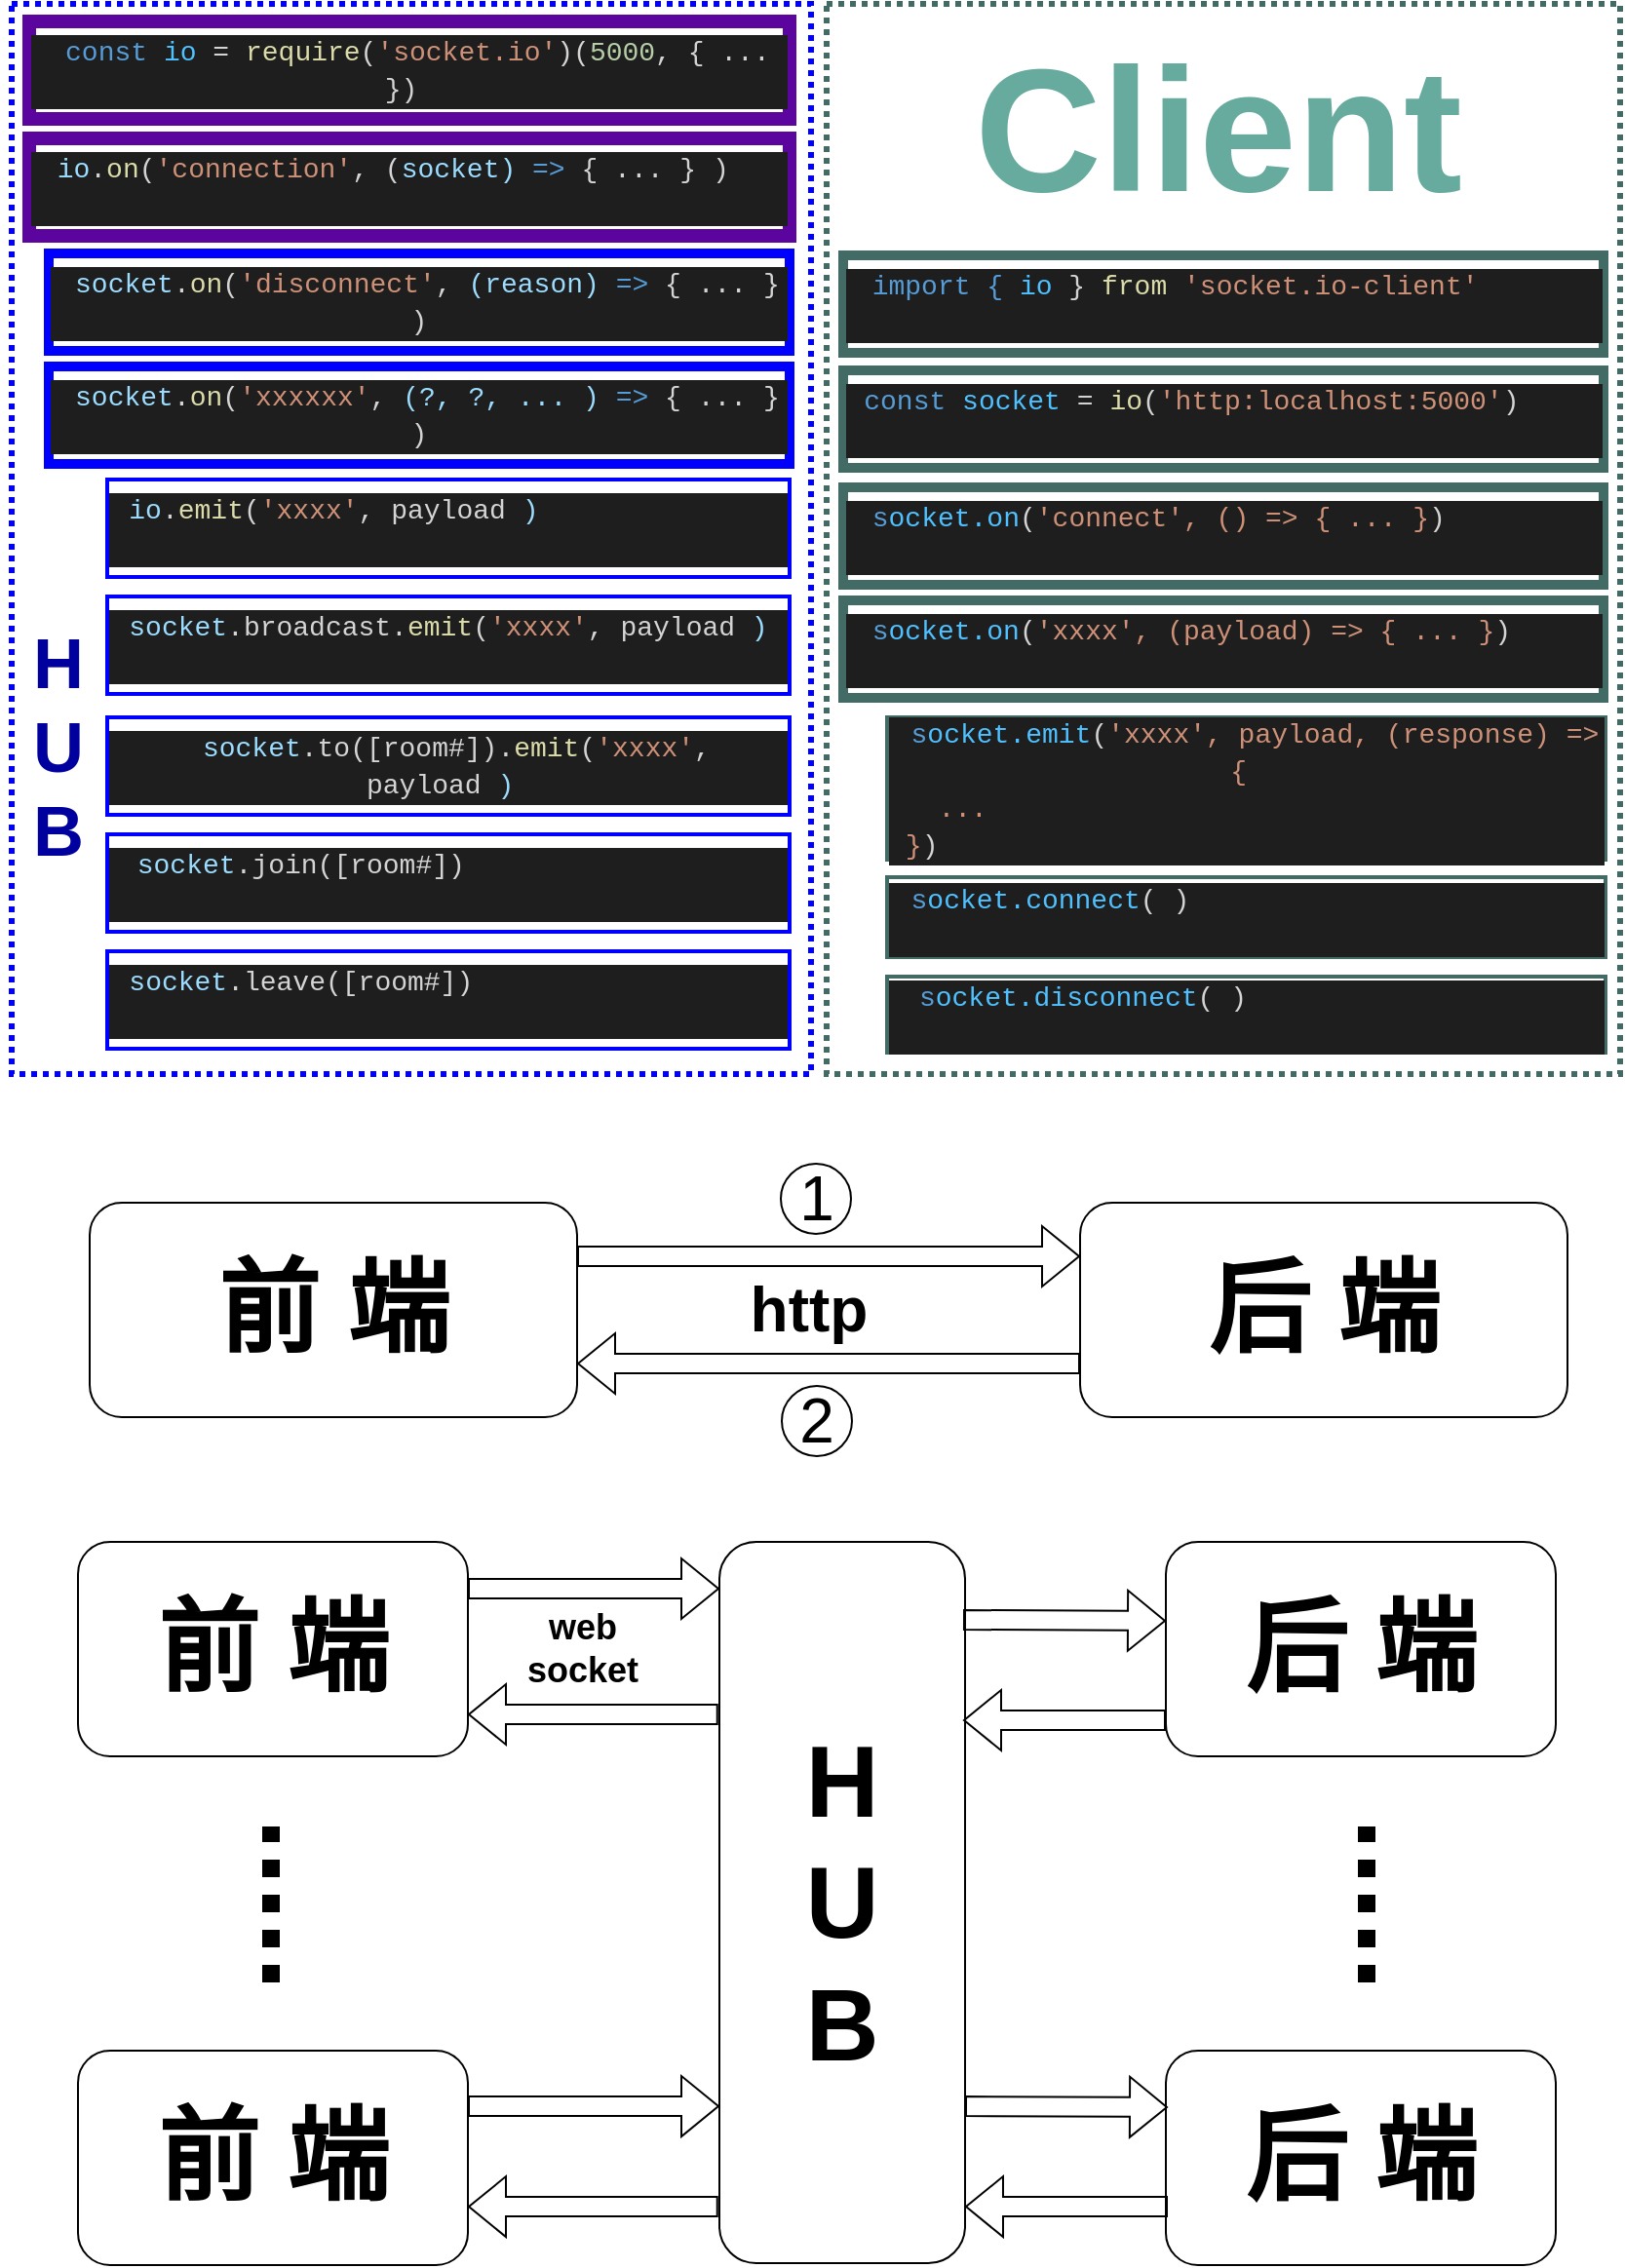 <mxfile version="20.0.0" type="device"><diagram id="DZAvwq7tgLV05vgwndhu" name="Page-1"><mxGraphModel dx="1663" dy="532" grid="1" gridSize="10" guides="1" tooltips="1" connect="1" arrows="1" fold="1" page="1" pageScale="1" pageWidth="827" pageHeight="1169" math="0" shadow="0"><root><mxCell id="0"/><mxCell id="1" parent="0"/><mxCell id="MhItItFXlJgA1WQwhhZ8-1" value="前 端" style="rounded=1;whiteSpace=wrap;html=1;fontSize=52;fontStyle=1" parent="1" vertex="1"><mxGeometry x="41" y="616" width="250" height="110" as="geometry"/></mxCell><mxCell id="MhItItFXlJgA1WQwhhZ8-2" value="后 端" style="rounded=1;whiteSpace=wrap;html=1;fontSize=52;fontStyle=1" parent="1" vertex="1"><mxGeometry x="549" y="616" width="250" height="110" as="geometry"/></mxCell><mxCell id="MhItItFXlJgA1WQwhhZ8-3" value="" style="shape=flexArrow;endArrow=classic;html=1;rounded=0;fontSize=52;exitX=1;exitY=0.25;exitDx=0;exitDy=0;entryX=0;entryY=0.25;entryDx=0;entryDy=0;" parent="1" source="MhItItFXlJgA1WQwhhZ8-1" target="MhItItFXlJgA1WQwhhZ8-2" edge="1"><mxGeometry width="50" height="50" relative="1" as="geometry"><mxPoint x="380" y="656" as="sourcePoint"/><mxPoint x="430" y="606" as="targetPoint"/></mxGeometry></mxCell><mxCell id="MhItItFXlJgA1WQwhhZ8-4" value="" style="shape=flexArrow;endArrow=classic;html=1;rounded=0;fontSize=52;entryX=1;entryY=0.75;entryDx=0;entryDy=0;exitX=0;exitY=0.75;exitDx=0;exitDy=0;" parent="1" source="MhItItFXlJgA1WQwhhZ8-2" target="MhItItFXlJgA1WQwhhZ8-1" edge="1"><mxGeometry width="50" height="50" relative="1" as="geometry"><mxPoint x="450" y="906" as="sourcePoint"/><mxPoint x="500" y="856" as="targetPoint"/></mxGeometry></mxCell><mxCell id="MhItItFXlJgA1WQwhhZ8-5" value="1" style="ellipse;whiteSpace=wrap;html=1;aspect=fixed;fontSize=32;" parent="1" vertex="1"><mxGeometry x="395.5" y="596" width="36" height="36" as="geometry"/></mxCell><mxCell id="MhItItFXlJgA1WQwhhZ8-6" value="2" style="ellipse;whiteSpace=wrap;html=1;aspect=fixed;fontSize=32;" parent="1" vertex="1"><mxGeometry x="396" y="710" width="36" height="36" as="geometry"/></mxCell><mxCell id="MhItItFXlJgA1WQwhhZ8-7" value="前 端" style="rounded=1;whiteSpace=wrap;html=1;fontSize=52;fontStyle=1" parent="1" vertex="1"><mxGeometry x="35" y="790" width="200" height="110" as="geometry"/></mxCell><mxCell id="MhItItFXlJgA1WQwhhZ8-8" value="后 端" style="rounded=1;whiteSpace=wrap;html=1;fontSize=52;fontStyle=1" parent="1" vertex="1"><mxGeometry x="593" y="790" width="200" height="110" as="geometry"/></mxCell><mxCell id="MhItItFXlJgA1WQwhhZ8-13" value="H&lt;br&gt;U&lt;br&gt;B" style="rounded=1;whiteSpace=wrap;html=1;fontSize=52;fontStyle=1" parent="1" vertex="1"><mxGeometry x="364" y="790" width="126" height="370" as="geometry"/></mxCell><mxCell id="MhItItFXlJgA1WQwhhZ8-14" value="" style="endArrow=none;dashed=1;html=1;rounded=0;fontSize=32;dashPattern=1 1;strokeWidth=9;jumpStyle=gap;startArrow=none;startFill=0;" parent="1" edge="1"><mxGeometry width="50" height="50" relative="1" as="geometry"><mxPoint x="134" y="1016" as="sourcePoint"/><mxPoint x="134" y="936" as="targetPoint"/></mxGeometry></mxCell><mxCell id="MhItItFXlJgA1WQwhhZ8-15" value="前 端" style="rounded=1;whiteSpace=wrap;html=1;fontSize=52;fontStyle=1" parent="1" vertex="1"><mxGeometry x="35" y="1051" width="200" height="110" as="geometry"/></mxCell><mxCell id="MhItItFXlJgA1WQwhhZ8-16" value="后 端" style="rounded=1;whiteSpace=wrap;html=1;fontSize=52;fontStyle=1" parent="1" vertex="1"><mxGeometry x="593" y="1051" width="200" height="110" as="geometry"/></mxCell><mxCell id="MhItItFXlJgA1WQwhhZ8-17" value="" style="endArrow=none;dashed=1;html=1;rounded=0;fontSize=32;dashPattern=1 1;strokeWidth=9;jumpStyle=gap;startArrow=none;startFill=0;" parent="1" edge="1"><mxGeometry width="50" height="50" relative="1" as="geometry"><mxPoint x="696" y="1016" as="sourcePoint"/><mxPoint x="696" y="936" as="targetPoint"/></mxGeometry></mxCell><mxCell id="MhItItFXlJgA1WQwhhZ8-19" value="" style="shape=flexArrow;endArrow=classic;html=1;rounded=0;fontSize=52;exitX=1;exitY=0.5;exitDx=0;exitDy=0;" parent="1" edge="1"><mxGeometry width="50" height="50" relative="1" as="geometry"><mxPoint x="235" y="814" as="sourcePoint"/><mxPoint x="364" y="814" as="targetPoint"/></mxGeometry></mxCell><mxCell id="MhItItFXlJgA1WQwhhZ8-20" value="" style="shape=flexArrow;endArrow=classic;html=1;rounded=0;fontSize=52;entryX=1;entryY=0.75;entryDx=0;entryDy=0;exitX=-0.005;exitY=0.223;exitDx=0;exitDy=0;exitPerimeter=0;" parent="1" edge="1"><mxGeometry width="50" height="50" relative="1" as="geometry"><mxPoint x="363.37" y="878.51" as="sourcePoint"/><mxPoint x="235" y="878.5" as="targetPoint"/></mxGeometry></mxCell><mxCell id="MhItItFXlJgA1WQwhhZ8-21" value="" style="shape=flexArrow;endArrow=classic;html=1;rounded=0;fontSize=52;exitX=1;exitY=0.5;exitDx=0;exitDy=0;" parent="1" edge="1"><mxGeometry width="50" height="50" relative="1" as="geometry"><mxPoint x="235" y="1079.54" as="sourcePoint"/><mxPoint x="364" y="1079.54" as="targetPoint"/></mxGeometry></mxCell><mxCell id="MhItItFXlJgA1WQwhhZ8-22" value="" style="shape=flexArrow;endArrow=classic;html=1;rounded=0;fontSize=52;entryX=1;entryY=0.75;entryDx=0;entryDy=0;exitX=-0.005;exitY=0.223;exitDx=0;exitDy=0;exitPerimeter=0;" parent="1" edge="1"><mxGeometry width="50" height="50" relative="1" as="geometry"><mxPoint x="363.37" y="1131.05" as="sourcePoint"/><mxPoint x="235" y="1131.04" as="targetPoint"/></mxGeometry></mxCell><mxCell id="MhItItFXlJgA1WQwhhZ8-23" value="" style="shape=flexArrow;endArrow=classic;html=1;rounded=0;fontSize=52;exitX=1;exitY=0.5;exitDx=0;exitDy=0;" parent="1" edge="1"><mxGeometry width="50" height="50" relative="1" as="geometry"><mxPoint x="490" y="1079.54" as="sourcePoint"/><mxPoint x="594" y="1080" as="targetPoint"/></mxGeometry></mxCell><mxCell id="MhItItFXlJgA1WQwhhZ8-24" value="" style="shape=flexArrow;endArrow=classic;html=1;rounded=0;fontSize=52;entryX=1;entryY=0.75;entryDx=0;entryDy=0;" parent="1" edge="1"><mxGeometry width="50" height="50" relative="1" as="geometry"><mxPoint x="594" y="1131" as="sourcePoint"/><mxPoint x="490" y="1131.04" as="targetPoint"/></mxGeometry></mxCell><mxCell id="MhItItFXlJgA1WQwhhZ8-25" value="" style="shape=flexArrow;endArrow=classic;html=1;rounded=0;fontSize=52;exitX=1;exitY=0.5;exitDx=0;exitDy=0;" parent="1" edge="1"><mxGeometry width="50" height="50" relative="1" as="geometry"><mxPoint x="489" y="830" as="sourcePoint"/><mxPoint x="593" y="830.46" as="targetPoint"/></mxGeometry></mxCell><mxCell id="MhItItFXlJgA1WQwhhZ8-26" value="" style="shape=flexArrow;endArrow=classic;html=1;rounded=0;fontSize=52;entryX=1;entryY=0.75;entryDx=0;entryDy=0;" parent="1" edge="1"><mxGeometry width="50" height="50" relative="1" as="geometry"><mxPoint x="593" y="881.46" as="sourcePoint"/><mxPoint x="489" y="881.5" as="targetPoint"/></mxGeometry></mxCell><mxCell id="MhItItFXlJgA1WQwhhZ8-27" value="http" style="text;html=1;strokeColor=none;fillColor=none;align=center;verticalAlign=middle;whiteSpace=wrap;rounded=0;fontSize=32;fontStyle=1" parent="1" vertex="1"><mxGeometry x="380" y="656" width="60" height="30" as="geometry"/></mxCell><mxCell id="MhItItFXlJgA1WQwhhZ8-28" value="web&lt;br style=&quot;font-size: 18px;&quot;&gt;socket" style="text;html=1;strokeColor=none;fillColor=none;align=center;verticalAlign=middle;whiteSpace=wrap;rounded=0;fontSize=18;fontStyle=1" parent="1" vertex="1"><mxGeometry x="264" y="830" width="60" height="30" as="geometry"/></mxCell><mxCell id="4JAAKcDGN-CdFufi-vtg-1" value="" style="rounded=0;whiteSpace=wrap;html=1;hachureGap=4;strokeColor=#0000FF;strokeWidth=3;dashed=1;dashPattern=1 1;" parent="1" vertex="1"><mxGeometry x="1" y="1" width="410" height="549" as="geometry"/></mxCell><mxCell id="4JAAKcDGN-CdFufi-vtg-2" value="" style="rounded=0;whiteSpace=wrap;html=1;hachureGap=4;strokeColor=#416B64;dashed=1;dashPattern=1 1;strokeWidth=3;" parent="1" vertex="1"><mxGeometry x="419" y="1" width="407" height="549" as="geometry"/></mxCell><mxCell id="4JAAKcDGN-CdFufi-vtg-3" value="&lt;div style=&quot;color: rgb(212, 212, 212); background-color: rgb(30, 30, 30); font-family: Consolas, &amp;quot;Courier New&amp;quot;, monospace; font-size: 14px; line-height: 19px;&quot;&gt;&lt;span style=&quot;color: #9cdcfe;&quot;&gt;&amp;nbsp;io&lt;/span&gt;.&lt;span style=&quot;color: #dcdcaa;&quot;&gt;on&lt;/span&gt;(&lt;span style=&quot;color: #ce9178;&quot;&gt;'connection'&lt;/span&gt;, (&lt;span style=&quot;color: #9cdcfe;&quot;&gt;socket)&lt;/span&gt; &lt;span style=&quot;color: #569cd6;&quot;&gt;=&amp;gt;&lt;/span&gt; { ... } )&amp;nbsp; &amp;nbsp; &amp;nbsp;&amp;nbsp;&lt;/div&gt;" style="rounded=0;whiteSpace=wrap;html=1;hachureGap=4;strokeColor=#5C059E;strokeWidth=7;" parent="1" vertex="1"><mxGeometry x="10" y="70" width="390" height="50" as="geometry"/></mxCell><mxCell id="4JAAKcDGN-CdFufi-vtg-4" value="&lt;div style=&quot;color: rgb(212, 212, 212); background-color: rgb(30, 30, 30); font-family: Consolas, &amp;quot;Courier New&amp;quot;, monospace; font-size: 14px; line-height: 19px;&quot;&gt;&lt;div style=&quot;line-height: 19px;&quot;&gt;&lt;span style=&quot;color: #569cd6;&quot;&gt;&amp;nbsp;const&lt;/span&gt; &lt;span style=&quot;color: #4fc1ff;&quot;&gt;io&lt;/span&gt; = &lt;span style=&quot;color: #dcdcaa;&quot;&gt;require&lt;/span&gt;(&lt;span style=&quot;color: #ce9178;&quot;&gt;'socket.io'&lt;/span&gt;)(&lt;span style=&quot;color: #b5cea8;&quot;&gt;5000&lt;/span&gt;, { ... })&amp;nbsp;&lt;/div&gt;&lt;/div&gt;" style="rounded=0;whiteSpace=wrap;html=1;hachureGap=4;strokeWidth=7;strokeColor=#5C059E;" parent="1" vertex="1"><mxGeometry x="10" y="10" width="390" height="50" as="geometry"/></mxCell><mxCell id="4JAAKcDGN-CdFufi-vtg-5" value="&lt;div style=&quot;background-color: rgb(30, 30, 30); font-family: Consolas, &amp;quot;Courier New&amp;quot;, monospace; font-size: 14px; line-height: 19px;&quot;&gt;&lt;span style=&quot;color: rgb(212, 212, 212);&quot;&gt;&lt;span style=&quot;color: #9cdcfe;&quot;&gt;&amp;nbsp;socket&lt;/span&gt;.&lt;span style=&quot;color: #dcdcaa;&quot;&gt;on&lt;/span&gt;(&lt;span style=&quot;color: #ce9178;&quot;&gt;'xxxxxx'&lt;/span&gt;, &lt;/span&gt;&lt;font color=&quot;#9cdcfe&quot;&gt;(?, ?, ... )&lt;/font&gt;&lt;font color=&quot;#d4d4d4&quot;&gt;&amp;nbsp;&lt;/font&gt;&lt;span style=&quot;color: rgb(86, 156, 214);&quot;&gt;=&amp;gt;&lt;/span&gt;&lt;font color=&quot;#d4d4d4&quot;&gt; { ... } )&lt;/font&gt;&lt;/div&gt;" style="rounded=0;whiteSpace=wrap;html=1;hachureGap=4;strokeColor=#0000FF;strokeWidth=5;" parent="1" vertex="1"><mxGeometry x="20" y="187" width="380" height="50" as="geometry"/></mxCell><mxCell id="4JAAKcDGN-CdFufi-vtg-6" value="&lt;div style=&quot;background-color: rgb(30, 30, 30); font-family: Consolas, &amp;quot;Courier New&amp;quot;, monospace; font-size: 14px; line-height: 19px;&quot;&gt;&lt;span style=&quot;color: rgb(212, 212, 212);&quot;&gt;&lt;span style=&quot;color: #9cdcfe;&quot;&gt;&amp;nbsp;socket&lt;/span&gt;.&lt;span style=&quot;color: #dcdcaa;&quot;&gt;on&lt;/span&gt;(&lt;span style=&quot;color: #ce9178;&quot;&gt;'disconnect'&lt;/span&gt;, &lt;/span&gt;&lt;font color=&quot;#9cdcfe&quot;&gt;(reason)&lt;/font&gt;&lt;font color=&quot;#d4d4d4&quot;&gt;&amp;nbsp;&lt;/font&gt;&lt;span style=&quot;color: rgb(86, 156, 214);&quot;&gt;=&amp;gt;&lt;/span&gt;&lt;font color=&quot;#d4d4d4&quot;&gt; { ... } )&lt;/font&gt;&lt;/div&gt;" style="rounded=0;whiteSpace=wrap;html=1;hachureGap=4;strokeColor=#0000FF;strokeWidth=5;" parent="1" vertex="1"><mxGeometry x="20" y="129" width="380" height="50" as="geometry"/></mxCell><mxCell id="4JAAKcDGN-CdFufi-vtg-7" value="&lt;div style=&quot;background-color: rgb(30, 30, 30); font-family: Consolas, &amp;quot;Courier New&amp;quot;, monospace; font-size: 14px; line-height: 19px;&quot;&gt;&lt;span style=&quot;color: rgb(212, 212, 212);&quot;&gt;&lt;span style=&quot;color: #9cdcfe;&quot;&gt;&amp;nbsp;io&lt;/span&gt;.&lt;/span&gt;&lt;font color=&quot;#dcdcaa&quot;&gt;emit&lt;/font&gt;&lt;font color=&quot;#d4d4d4&quot;&gt;(&lt;/font&gt;&lt;span style=&quot;color: rgb(206, 145, 120);&quot;&gt;'xxxx'&lt;/span&gt;&lt;font color=&quot;#d4d4d4&quot;&gt;, payload&lt;/font&gt;&lt;font color=&quot;#9cdcfe&quot;&gt;&amp;nbsp;)&lt;/font&gt;&lt;font color=&quot;#d4d4d4&quot;&gt;&amp;nbsp; &amp;nbsp; &amp;nbsp; &amp;nbsp; &amp;nbsp; &amp;nbsp; &amp;nbsp; &amp;nbsp; &amp;nbsp;&lt;/font&gt;&lt;/div&gt;" style="rounded=0;whiteSpace=wrap;html=1;hachureGap=4;strokeColor=#0000FF;strokeWidth=2;" parent="1" vertex="1"><mxGeometry x="50" y="245" width="350" height="50" as="geometry"/></mxCell><mxCell id="4JAAKcDGN-CdFufi-vtg-8" value="&lt;div style=&quot;background-color: rgb(30, 30, 30); font-family: Consolas, &amp;quot;Courier New&amp;quot;, monospace; font-size: 14px; line-height: 19px;&quot;&gt;&lt;span style=&quot;color: rgb(212, 212, 212);&quot;&gt;&lt;span style=&quot;color: #9cdcfe;&quot;&gt;&amp;nbsp;socket&lt;/span&gt;.broadcast.&lt;/span&gt;&lt;font color=&quot;#dcdcaa&quot;&gt;emit&lt;/font&gt;&lt;font color=&quot;#d4d4d4&quot;&gt;(&lt;/font&gt;&lt;span style=&quot;color: rgb(206, 145, 120);&quot;&gt;'xxxx'&lt;/span&gt;&lt;font color=&quot;#d4d4d4&quot;&gt;, payload&lt;/font&gt;&lt;font color=&quot;#9cdcfe&quot;&gt;&amp;nbsp;)&lt;/font&gt;&lt;font color=&quot;#d4d4d4&quot;&gt;&amp;nbsp; &amp;nbsp;&lt;/font&gt;&lt;/div&gt;" style="rounded=0;whiteSpace=wrap;html=1;hachureGap=4;strokeColor=#0000FF;strokeWidth=2;" parent="1" vertex="1"><mxGeometry x="50" y="305" width="350" height="50" as="geometry"/></mxCell><mxCell id="4JAAKcDGN-CdFufi-vtg-9" value="&lt;div style=&quot;background-color: rgb(30, 30, 30); font-family: Consolas, &amp;quot;Courier New&amp;quot;, monospace; font-size: 14px; line-height: 19px;&quot;&gt;&lt;span style=&quot;color: rgb(212, 212, 212);&quot;&gt;&lt;span style=&quot;color: #9cdcfe;&quot;&gt;&amp;nbsp;socket&lt;/span&gt;.to([room#]).&lt;/span&gt;&lt;font color=&quot;#dcdcaa&quot;&gt;emit&lt;/font&gt;&lt;font color=&quot;#d4d4d4&quot;&gt;(&lt;/font&gt;&lt;span style=&quot;color: rgb(206, 145, 120);&quot;&gt;'xxxx'&lt;/span&gt;&lt;font color=&quot;#d4d4d4&quot;&gt;, payload&lt;/font&gt;&lt;font color=&quot;#9cdcfe&quot;&gt;&amp;nbsp;)&lt;/font&gt;&lt;font color=&quot;#d4d4d4&quot;&gt;&amp;nbsp;&lt;/font&gt;&lt;/div&gt;" style="rounded=0;whiteSpace=wrap;html=1;hachureGap=4;strokeColor=#0000FF;strokeWidth=2;" parent="1" vertex="1"><mxGeometry x="50" y="367" width="350" height="50" as="geometry"/></mxCell><mxCell id="4JAAKcDGN-CdFufi-vtg-10" value="&lt;div style=&quot;background-color: rgb(30, 30, 30); font-family: Consolas, &amp;quot;Courier New&amp;quot;, monospace; font-size: 14px; line-height: 19px;&quot;&gt;&lt;span style=&quot;color: rgb(212, 212, 212);&quot;&gt;&lt;span style=&quot;color: #9cdcfe;&quot;&gt;&amp;nbsp;socket&lt;/span&gt;.join([room#])&amp;nbsp; &amp;nbsp; &amp;nbsp; &amp;nbsp; &amp;nbsp; &amp;nbsp; &amp;nbsp; &amp;nbsp; &amp;nbsp; &amp;nbsp; &amp;nbsp;&amp;nbsp;&lt;/span&gt;&lt;/div&gt;" style="rounded=0;whiteSpace=wrap;html=1;hachureGap=4;strokeColor=#0000FF;strokeWidth=2;" parent="1" vertex="1"><mxGeometry x="50" y="427" width="350" height="50" as="geometry"/></mxCell><mxCell id="4JAAKcDGN-CdFufi-vtg-11" value="&lt;div style=&quot;background-color: rgb(30, 30, 30); font-family: Consolas, &amp;quot;Courier New&amp;quot;, monospace; font-size: 14px; line-height: 19px;&quot;&gt;&lt;span style=&quot;color: rgb(212, 212, 212);&quot;&gt;&lt;span style=&quot;color: #9cdcfe;&quot;&gt;&amp;nbsp;socket&lt;/span&gt;.leave([room#])&amp;nbsp; &amp;nbsp; &amp;nbsp; &amp;nbsp; &amp;nbsp; &amp;nbsp; &amp;nbsp; &amp;nbsp; &amp;nbsp; &amp;nbsp; &amp;nbsp;&amp;nbsp;&lt;/span&gt;&lt;/div&gt;" style="rounded=0;whiteSpace=wrap;html=1;hachureGap=4;strokeColor=#0000FF;strokeWidth=2;" parent="1" vertex="1"><mxGeometry x="50" y="487" width="350" height="50" as="geometry"/></mxCell><mxCell id="4JAAKcDGN-CdFufi-vtg-12" value="&lt;div style=&quot;background-color: rgb(30, 30, 30); font-family: Consolas, &amp;quot;Courier New&amp;quot;, monospace; font-size: 14px; line-height: 19px;&quot;&gt;&lt;div style=&quot;line-height: 19px;&quot;&gt;&lt;span style=&quot;color: rgb(86, 156, 214);&quot;&gt;&amp;nbsp;import {&lt;/span&gt;&lt;font color=&quot;#d4d4d4&quot;&gt;&amp;nbsp;&lt;/font&gt;&lt;span style=&quot;color: rgb(79, 193, 255);&quot;&gt;io&lt;/span&gt;&lt;font color=&quot;#d4d4d4&quot;&gt;&amp;nbsp;}&lt;/font&gt;&lt;font color=&quot;#dcdcaa&quot;&gt;&amp;nbsp;from&amp;nbsp;&lt;/font&gt;&lt;span style=&quot;color: rgb(206, 145, 120);&quot;&gt;'socket.io-client'&lt;/span&gt;&lt;font color=&quot;#d4d4d4&quot;&gt;&amp;nbsp; &amp;nbsp; &amp;nbsp; &amp;nbsp; &amp;nbsp;&amp;nbsp;&lt;/font&gt;&lt;/div&gt;&lt;/div&gt;" style="rounded=0;whiteSpace=wrap;html=1;hachureGap=4;strokeWidth=5;strokeColor=#416B64;" parent="1" vertex="1"><mxGeometry x="427.5" y="130" width="390" height="50" as="geometry"/></mxCell><mxCell id="4JAAKcDGN-CdFufi-vtg-13" value="&lt;div style=&quot;background-color: rgb(30, 30, 30); font-family: Consolas, &amp;quot;Courier New&amp;quot;, monospace; font-size: 14px; line-height: 19px;&quot;&gt;&lt;div style=&quot;line-height: 19px;&quot;&gt;&lt;span style=&quot;color: rgb(86, 156, 214);&quot;&gt;&amp;nbsp;const&lt;/span&gt;&lt;font color=&quot;#d4d4d4&quot;&gt;&amp;nbsp;&lt;/font&gt;&lt;font color=&quot;#4fc1ff&quot;&gt;socket&lt;/font&gt;&lt;font color=&quot;#d4d4d4&quot;&gt;&amp;nbsp;= &lt;/font&gt;&lt;font color=&quot;#dcdcaa&quot;&gt;io&lt;/font&gt;&lt;font color=&quot;#d4d4d4&quot;&gt;(&lt;/font&gt;&lt;span style=&quot;color: rgb(206, 145, 120);&quot;&gt;'http:localhost:5000'&lt;/span&gt;&lt;font color=&quot;#d4d4d4&quot;&gt;)&amp;nbsp; &amp;nbsp; &amp;nbsp; &amp;nbsp;&lt;/font&gt;&lt;/div&gt;&lt;/div&gt;" style="rounded=0;whiteSpace=wrap;html=1;hachureGap=4;strokeWidth=5;strokeColor=#416B64;" parent="1" vertex="1"><mxGeometry x="427.5" y="189" width="390" height="50" as="geometry"/></mxCell><mxCell id="4JAAKcDGN-CdFufi-vtg-14" value="&lt;div style=&quot;background-color: rgb(30, 30, 30); font-family: Consolas, &amp;quot;Courier New&amp;quot;, monospace; font-size: 14px; line-height: 19px;&quot;&gt;&lt;div style=&quot;line-height: 19px;&quot;&gt;&lt;span style=&quot;color: rgb(86, 156, 214);&quot;&gt;&amp;nbsp;s&lt;/span&gt;&lt;font color=&quot;#4fc1ff&quot;&gt;ocket.on&lt;/font&gt;&lt;font color=&quot;#d4d4d4&quot;&gt;(&lt;/font&gt;&lt;span style=&quot;color: rgb(206, 145, 120);&quot;&gt;'connect', () =&amp;gt; { ... }&lt;/span&gt;&lt;font color=&quot;#d4d4d4&quot;&gt;)&amp;nbsp; &amp;nbsp; &amp;nbsp; &amp;nbsp; &amp;nbsp; &amp;nbsp;&amp;nbsp;&lt;/font&gt;&lt;/div&gt;&lt;/div&gt;" style="rounded=0;whiteSpace=wrap;html=1;hachureGap=4;strokeWidth=5;strokeColor=#416B64;" parent="1" vertex="1"><mxGeometry x="427.5" y="249" width="390" height="50" as="geometry"/></mxCell><mxCell id="4JAAKcDGN-CdFufi-vtg-15" value="&lt;div style=&quot;background-color: rgb(30, 30, 30); font-family: Consolas, &amp;quot;Courier New&amp;quot;, monospace; font-size: 14px; line-height: 19px;&quot;&gt;&lt;div style=&quot;line-height: 19px;&quot;&gt;&lt;span style=&quot;color: rgb(86, 156, 214);&quot;&gt;&amp;nbsp;s&lt;/span&gt;&lt;font color=&quot;#4fc1ff&quot;&gt;ocket.on&lt;/font&gt;&lt;font color=&quot;#d4d4d4&quot;&gt;(&lt;/font&gt;&lt;span style=&quot;color: rgb(206, 145, 120);&quot;&gt;'xxxx', (payload) =&amp;gt; { ... }&lt;/span&gt;&lt;font color=&quot;#d4d4d4&quot;&gt;)&amp;nbsp; &amp;nbsp; &amp;nbsp; &amp;nbsp;&amp;nbsp;&lt;/font&gt;&lt;/div&gt;&lt;/div&gt;" style="rounded=0;whiteSpace=wrap;html=1;hachureGap=4;strokeWidth=5;strokeColor=#416B64;" parent="1" vertex="1"><mxGeometry x="427.5" y="307" width="390" height="50" as="geometry"/></mxCell><mxCell id="4JAAKcDGN-CdFufi-vtg-16" value="&lt;div style=&quot;background-color: rgb(30, 30, 30); font-family: Consolas, &amp;quot;Courier New&amp;quot;, monospace; font-size: 14px; line-height: 19px;&quot;&gt;&lt;div style=&quot;line-height: 19px;&quot;&gt;&lt;span style=&quot;color: rgb(86, 156, 214);&quot;&gt;&amp;nbsp;s&lt;/span&gt;&lt;font color=&quot;#4fc1ff&quot;&gt;ocket.emit&lt;/font&gt;&lt;font color=&quot;#d4d4d4&quot;&gt;(&lt;/font&gt;&lt;span style=&quot;color: rgb(206, 145, 120);&quot;&gt;'xxxx', payload, (response) =&amp;gt; {&amp;nbsp;&lt;/span&gt;&lt;/div&gt;&lt;div style=&quot;text-align: left; line-height: 19px;&quot;&gt;&lt;span style=&quot;color: rgb(206, 145, 120);&quot;&gt;&amp;nbsp; &amp;nbsp;...&lt;/span&gt;&lt;/div&gt;&lt;div style=&quot;text-align: left; line-height: 19px;&quot;&gt;&lt;span style=&quot;text-align: center; color: rgb(206, 145, 120);&quot;&gt;&amp;nbsp;}&lt;/span&gt;&lt;font style=&quot;text-align: center;&quot; color=&quot;#d4d4d4&quot;&gt;)&amp;nbsp; &amp;nbsp; &amp;nbsp; &amp;nbsp;&amp;nbsp;&lt;/font&gt;&lt;/div&gt;&lt;/div&gt;" style="rounded=0;whiteSpace=wrap;html=1;hachureGap=4;strokeWidth=2;strokeColor=#416B64;" parent="1" vertex="1"><mxGeometry x="450" y="367" width="368.5" height="73" as="geometry"/></mxCell><mxCell id="SevG6uuF6qKvzBel6EQJ-1" value="&lt;div style=&quot;background-color: rgb(30, 30, 30); font-family: Consolas, &amp;quot;Courier New&amp;quot;, monospace; font-size: 14px; line-height: 19px;&quot;&gt;&lt;div style=&quot;line-height: 19px;&quot;&gt;&lt;span style=&quot;color: rgb(86, 156, 214);&quot;&gt;&amp;nbsp;s&lt;/span&gt;&lt;font color=&quot;#4fc1ff&quot;&gt;ocket.connect&lt;/font&gt;&lt;font color=&quot;#d4d4d4&quot;&gt;(&lt;/font&gt;&lt;font color=&quot;#ce9178&quot;&gt;&amp;nbsp;&lt;/font&gt;&lt;font color=&quot;#d4d4d4&quot;&gt;)&amp;nbsp; &amp;nbsp; &amp;nbsp; &amp;nbsp; &amp;nbsp; &amp;nbsp; &amp;nbsp; &amp;nbsp; &amp;nbsp; &amp;nbsp; &amp;nbsp; &amp;nbsp; &amp;nbsp; &amp;nbsp;&amp;nbsp;&lt;/font&gt;&lt;/div&gt;&lt;/div&gt;" style="rounded=0;whiteSpace=wrap;html=1;hachureGap=4;strokeWidth=2;strokeColor=#416B64;" vertex="1" parent="1"><mxGeometry x="450" y="449" width="368.5" height="41" as="geometry"/></mxCell><mxCell id="SevG6uuF6qKvzBel6EQJ-2" value="&lt;div style=&quot;background-color: rgb(30, 30, 30); font-family: Consolas, &amp;quot;Courier New&amp;quot;, monospace; font-size: 14px; line-height: 19px;&quot;&gt;&lt;div style=&quot;line-height: 19px;&quot;&gt;&lt;span style=&quot;color: rgb(86, 156, 214);&quot;&gt;&amp;nbsp;s&lt;/span&gt;&lt;font color=&quot;#4fc1ff&quot;&gt;ocket.disconnect&lt;/font&gt;&lt;font color=&quot;#d4d4d4&quot;&gt;(&lt;/font&gt;&lt;font color=&quot;#ce9178&quot;&gt;&amp;nbsp;&lt;/font&gt;&lt;font color=&quot;#d4d4d4&quot;&gt;)&amp;nbsp; &amp;nbsp; &amp;nbsp; &amp;nbsp; &amp;nbsp; &amp;nbsp; &amp;nbsp; &amp;nbsp; &amp;nbsp; &amp;nbsp; &amp;nbsp; &amp;nbsp; &amp;nbsp;&lt;/font&gt;&lt;/div&gt;&lt;/div&gt;" style="rounded=0;whiteSpace=wrap;html=1;hachureGap=4;strokeWidth=2;strokeColor=#416B64;" vertex="1" parent="1"><mxGeometry x="450" y="500" width="368.5" height="39" as="geometry"/></mxCell><mxCell id="SevG6uuF6qKvzBel6EQJ-3" value="Client" style="text;html=1;strokeColor=none;fillColor=none;align=center;verticalAlign=middle;whiteSpace=wrap;rounded=0;fontSize=90;fontColor=#67AB9F;fontStyle=1" vertex="1" parent="1"><mxGeometry x="590" y="50" width="60" height="30" as="geometry"/></mxCell><mxCell id="SevG6uuF6qKvzBel6EQJ-4" value="H&lt;br&gt;U&lt;br&gt;B" style="text;html=1;strokeColor=none;fillColor=none;align=center;verticalAlign=middle;whiteSpace=wrap;rounded=0;fontSize=36;fontColor=#00009E;fontStyle=1" vertex="1" parent="1"><mxGeometry x="-5" y="367" width="60" height="30" as="geometry"/></mxCell><mxCell id="SevG6uuF6qKvzBel6EQJ-5" style="edgeStyle=orthogonalEdgeStyle;rounded=0;orthogonalLoop=1;jettySize=auto;html=1;exitX=0.5;exitY=1;exitDx=0;exitDy=0;fontSize=36;fontColor=#67AB9F;" edge="1" parent="1" source="SevG6uuF6qKvzBel6EQJ-4" target="SevG6uuF6qKvzBel6EQJ-4"><mxGeometry relative="1" as="geometry"/></mxCell></root></mxGraphModel></diagram></mxfile>